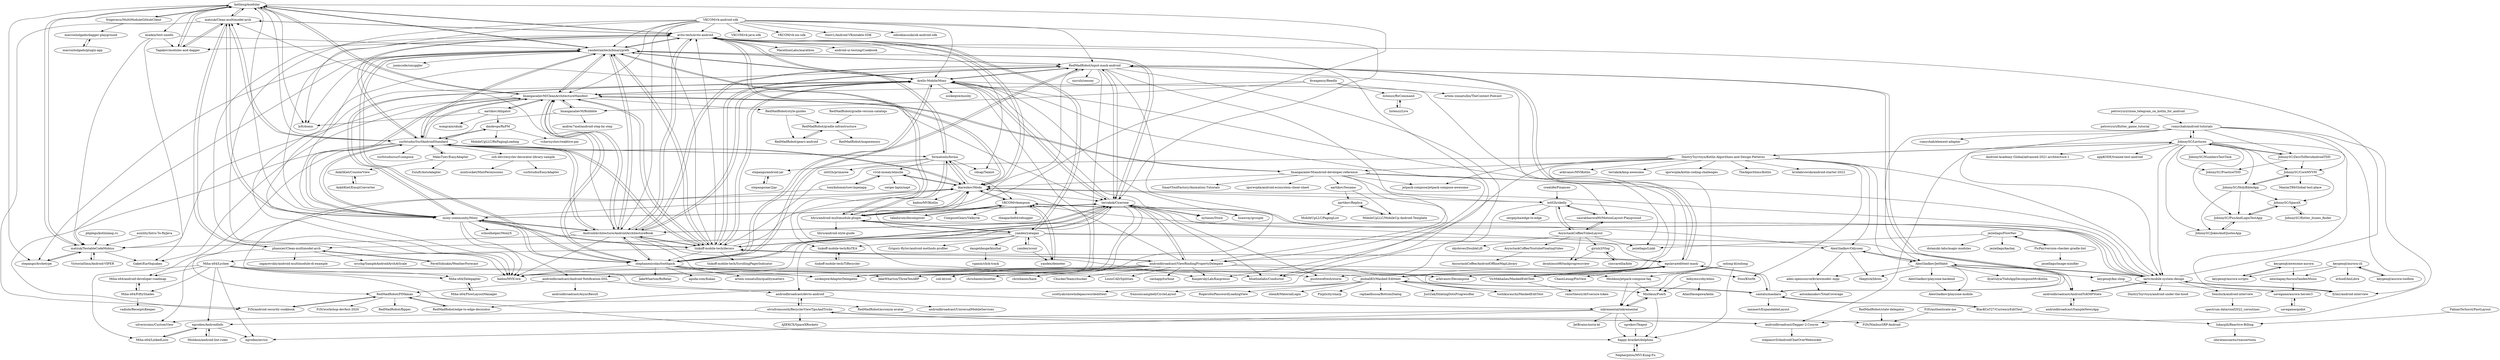 digraph G {
"kotlinsg/modular" -> "matzuk/Clean-multimodel-arch"
"kotlinsg/modular" -> "Tagakov/modules-and-dagger"
"kotlinsg/modular" -> "matzuk/TestableCodeMobius"
"kotlinsg/modular" -> "yandextaxitech/binaryprefs"
"kotlinsg/modular" -> "frogermcs/MultiModuleGithubClient"
"kotlinsg/modular" -> "avito-tech/avito-android"
"kotlinsg/modular" -> "ImangazalievM/CleanArchitectureManifest"
"kotlinsg/modular" -> "stepango/Archetype"
"kotlinsg/modular" -> "surfstudio/SurfAndroidStandard"
"kotlinsg/modular" -> "lyft/domic" ["e"=1]
"kotlinsg/modular" -> "hhru/android-multimodule-plugin"
"kotlinsg/modular" -> "kzaikin/test-smells"
"bobymicroby/elmo" -> "AllanHasegawa/kelm"
"bobymicroby/elmo" -> "Mishkun/Puerh"
"moxy-community/Moxy" -> "Arello-Mobile/Moxy"
"moxy-community/Moxy" -> "tinkoff-mobile-tech/decoro"
"moxy-community/Moxy" -> "terrakok/Cicerone"
"moxy-community/Moxy" -> "schoolhelper/MoxyX"
"moxy-community/Moxy" -> "ImangazalievM/CleanArchitectureManifest"
"moxy-community/Moxy" -> "surfstudio/SurfAndroidStandard"
"moxy-community/Moxy" -> "stephanenicolas/toothpick"
"moxy-community/Moxy" -> "ikarenkov/Modo"
"moxy-community/Moxy" -> "AndroidArchitecture/AndroidArchitectureBook"
"moxy-community/Moxy" -> "matzuk/Clean-multimodel-arch"
"moxy-community/Moxy" -> "avito-tech/avito-android"
"moxy-community/Moxy" -> "yandextaxitech/binaryprefs"
"moxy-community/Moxy" -> "badoo/MVICore" ["e"=1]
"moxy-community/Moxy" -> "kotlinsg/modular"
"moxy-community/Moxy" -> "androidbroadcast/Android-Notification-DSL"
"surfstudio/SurfAndroidStandard" -> "ImangazalievM/CleanArchitectureManifest"
"surfstudio/SurfAndroidStandard" -> "avito-tech/avito-android"
"surfstudio/SurfAndroidStandard" -> "ikarenkov/Modo"
"surfstudio/SurfAndroidStandard" -> "tinkoff-mobile-tech/decoro"
"surfstudio/SurfAndroidStandard" -> "surfstudio/surf-compose"
"surfstudio/SurfAndroidStandard" -> "Miha-x64/android-developer-roadmap"
"surfstudio/SurfAndroidStandard" -> "Fi5t/android-security-cookbook"
"surfstudio/SurfAndroidStandard" -> "formatools/forma"
"surfstudio/SurfAndroidStandard" -> "moxy-community/Moxy"
"surfstudio/SurfAndroidStandard" -> "yandextaxitech/binaryprefs"
"surfstudio/SurfAndroidStandard" -> "MaksTuev/EasyAdapter"
"surfstudio/SurfAndroidStandard" -> "matzuk/Clean-multimodel-arch"
"surfstudio/SurfAndroidStandard" -> "dmdevgo/RxPM"
"surfstudio/SurfAndroidStandard" -> "AndroidArchitecture/AndroidArchitectureBook"
"surfstudio/SurfAndroidStandard" -> "ozh-dev/recycler-decorator-library-sample"
"oolong-kt/oolong" -> "Mishkun/Puerh"
"oolong-kt/oolong" -> "inkremental/inkremental"
"oolong-kt/oolong" -> "Mishkun/jetpack-compose-faq"
"oolong-kt/oolong" -> "happy-bracket/dolphins"
"AndroidArchitecture/AndroidArchitectureBook" -> "ImangazalievM/CleanArchitectureManifest"
"AndroidArchitecture/AndroidArchitectureBook" -> "terrakok/Cicerone"
"AndroidArchitecture/AndroidArchitectureBook" -> "Arello-Mobile/Moxy"
"AndroidArchitecture/AndroidArchitectureBook" -> "stephanenicolas/toothpick"
"AndroidArchitecture/AndroidArchitectureBook" -> "yandextaxitech/binaryprefs"
"AndroidArchitecture/AndroidArchitectureBook" -> "RedMadRobot/input-mask-android"
"AndroidArchitecture/AndroidArchitectureBook" -> "surfstudio/SurfAndroidStandard"
"AndroidArchitecture/AndroidArchitectureBook" -> "moxy-community/Moxy"
"AndroidArchitecture/AndroidArchitectureBook" -> "avito-tech/avito-android"
"AndroidArchitecture/AndroidArchitectureBook" -> "badoo/MVICore" ["e"=1]
"AndroidArchitecture/AndroidArchitectureBook" -> "KasperskyLab/Kaspresso" ["e"=1]
"AndroidArchitecture/AndroidArchitectureBook" -> "tinkoff-mobile-tech/decoro"
"AndroidArchitecture/AndroidArchitectureBook" -> "sockeqwe/AdapterDelegates" ["e"=1]
"AndroidArchitecture/AndroidArchitectureBook" -> "matzuk/Clean-multimodel-arch"
"AndroidArchitecture/AndroidArchitectureBook" -> "matzuk/TestableCodeMobius"
"RedMadRobot/style-guides" -> "RedMadRobot/gradle-infrastructure"
"RedMadRobot/style-guides" -> "RedMadRobot/gears-android"
"MaksTuev/EasyAdapter" -> "Zuluft/AutoAdapter"
"MaksTuev/EasyAdapter" -> "AnkitKiet/CounterView"
"MaksTuev/EasyAdapter" -> "surfstudio/SurfAndroidStandard"
"ImangazalievM/Bubbble" -> "ImangazalievM/CleanArchitectureManifest"
"ImangazalievM/Bubbble" -> "andrey7mel/android-step-by-step" ["e"=1]
"ImangazalievM/Bubbble" -> "surfstudio/SurfAndroidStandard"
"VKCOM/vk-android-sdk" -> "VKCOM/vk-java-sdk" ["e"=1]
"VKCOM/vk-android-sdk" -> "Arello-Mobile/Moxy"
"VKCOM/vk-android-sdk" -> "VKCOM/vk-ios-sdk" ["e"=1]
"VKCOM/vk-android-sdk" -> "thest1/Android-VKontakte-SDK"
"VKCOM/vk-android-sdk" -> "ImangazalievM/CleanArchitectureManifest"
"VKCOM/vk-android-sdk" -> "tinkoff-mobile-tech/decoro"
"VKCOM/vk-android-sdk" -> "RedMadRobot/input-mask-android"
"VKCOM/vk-android-sdk" -> "terrakok/Cicerone"
"VKCOM/vk-android-sdk" -> "badoo/MVICore" ["e"=1]
"VKCOM/vk-android-sdk" -> "avito-tech/avito-android"
"VKCOM/vk-android-sdk" -> "lyft/domic" ["e"=1]
"VKCOM/vk-android-sdk" -> "yandextaxitech/binaryprefs"
"VKCOM/vk-android-sdk" -> "AndroidArchitecture/AndroidArchitectureBook"
"VKCOM/vk-android-sdk" -> "odnoklassniki/ok-android-sdk"
"marcosholgado/dagger-playground" -> "marcosholgado/plugin-app"
"frogermcs/MultiModuleGithubClient" -> "kotlinsg/modular"
"frogermcs/MultiModuleGithubClient" -> "marcosholgado/dagger-playground"
"AsynctaskCoffee/YoutubeFloatingVideo" -> "AsynctaskCoffee/AndroidOfflineMapLibrary"
"matzuk/Clean-multimodel-arch" -> "Tagakov/modules-and-dagger"
"matzuk/Clean-multimodel-arch" -> "kotlinsg/modular"
"matzuk/Clean-multimodel-arch" -> "phansier/Clean-multimodel-arch"
"matzuk/Clean-multimodel-arch" -> "avito-tech/avito-android"
"matzuk/Clean-multimodel-arch" -> "surfstudio/SurfAndroidStandard"
"matzuk/Clean-multimodel-arch" -> "Fi5t/android-security-cookbook"
"matzuk/Clean-multimodel-arch" -> "moxy-community/Moxy"
"saurabharora90/MotionLayout-Playground" -> "int02h/skelly"
"saurabharora90/MotionLayout-Playground" -> "AsynctaskCoffee/VideoLayout"
"fylmr/android-interview" -> "iartr/mobile-system-design"
"Fi5t/android-security-cookbook" -> "RedMadRobot/PINkman"
"RedMadRobot/state-delegator" -> "Fi5t/NimbusSRP-Android"
"marcosholgado/plugin-app" -> "marcosholgado/dagger-playground"
"hhru/android-multimodule-plugin" -> "hhru/android-style-guide"
"hhru/android-multimodule-plugin" -> "VKCOM/vkompose"
"hhru/android-multimodule-plugin" -> "ikarenkov/Modo"
"hhru/android-multimodule-plugin" -> "formatools/forma"
"hhru/android-multimodule-plugin" -> "avito-tech/avito-android"
"hhru/android-multimodule-plugin" -> "yandex/yatagan"
"hhru/android-multimodule-plugin" -> "iartr/mobile-system-design"
"Tagakov/modules-and-dagger" -> "matzuk/Clean-multimodel-arch"
"Tagakov/modules-and-dagger" -> "kotlinsg/modular"
"ozh-dev/recycler-decorator-library-sample" -> "surfstudio/EasyAdapter"
"ozh-dev/recycler-decorator-library-sample" -> "mintrocket/MintPermissions"
"Miha-x64/Lychee" -> "egroden/AndroidInfo"
"Miha-x64/Lychee" -> "egroden/mvico"
"Miha-x64/Lychee" -> "Miha-x64/FiftyShades"
"Miha-x64/Lychee" -> "Miha-x64/android-developer-roadmap"
"Miha-x64/Lychee" -> "Miha-x64/LinkedLists"
"Miha-x64/Lychee" -> "Mishkun/Puerh"
"Miha-x64/Lychee" -> "Miha-x64/Delegapter"
"Miha-x64/Lychee" -> "inkremental/inkremental"
"Miha-x64/Lychee" -> "happy-bracket/dolphins"
"Miha-x64/Lychee" -> "Mishkun/jetpack-compose-faq"
"savegame/godot" -> "savegame/aurora-heroes3"
"kzaikin/test-smells" -> "matzuk/TestableCodeMobius"
"kzaikin/test-smells" -> "Gaket/Earthquakes"
"kzaikin/test-smells" -> "Tagakov/modules-and-dagger"
"kzaikin/test-smells" -> "yandextaxitech/binaryprefs"
"stepango/aar2jar" -> "stepango/android-jar"
"stepango/android-jar" -> "stepango/aar2jar"
"Miha-x64/android-developer-roadmap" -> "Miha-x64/FiftyShades"
"sgrekov/Teapot" -> "happy-bracket/dolphins"
"RedMadRobot/acronym-avatar" -> "Fi5t/NimbusSRP-Android"
"AnkitKiet/EmojiConverter" -> "AnkitKiet/CounterView"
"Miha-x64/LinkedLists" -> "egroden/AndroidInfo"
"AnkitKiet/CounterView" -> "AnkitKiet/EmojiConverter"
"JohnnySC/flutter_itunes_finder" -> "JohnnySC/SpaceX"
"JohnnySC/SpaceX" -> "JohnnySC/flutter_itunes_finder"
"JohnnySC/SpaceX" -> "JohnnySC/PicsAndLoginTestApp"
"Nepherpitou/MVI-Kung-Fu" -> "happy-bracket/dolphins"
"formatools/forma" -> "avito-tech/avito-android"
"formatools/forma" -> "int02h/primaree"
"formatools/forma" -> "stepango/android-jar"
"formatools/forma" -> "hhru/android-multimodule-plugin"
"formatools/forma" -> "ikarenkov/Modo"
"formatools/forma" -> "vivid-money/elmslie"
"formatools/forma" -> "surfstudio/SurfAndroidStandard"
"formatools/forma" -> "cdsap/Talaiot" ["e"=1]
"formatools/forma" -> "VKCOM/vkompose"
"petrovyuri/clone_telegram_on_kotlin_for_android" -> "petrovyuri/flutter_game_tutorial"
"petrovyuri/clone_telegram_on_kotlin_for_android" -> "romychab/android-tutorials"
"avito-tech/avito-android" -> "ikarenkov/Modo"
"avito-tech/avito-android" -> "yandextaxitech/binaryprefs"
"avito-tech/avito-android" -> "MarathonLabs/marathon" ["e"=1]
"avito-tech/avito-android" -> "formatools/forma"
"avito-tech/avito-android" -> "surfstudio/SurfAndroidStandard"
"avito-tech/avito-android" -> "KasperskyLab/Kaspresso" ["e"=1]
"avito-tech/avito-android" -> "android-ui-testing/Cookbook" ["e"=1]
"avito-tech/avito-android" -> "cdsap/Talaiot" ["e"=1]
"avito-tech/avito-android" -> "hhru/android-multimodule-plugin"
"avito-tech/avito-android" -> "Tagakov/modules-and-dagger"
"avito-tech/avito-android" -> "badoo/MVICore" ["e"=1]
"avito-tech/avito-android" -> "matzuk/Clean-multimodel-arch"
"avito-tech/avito-android" -> "kotlinsg/modular"
"avito-tech/avito-android" -> "AndroidArchitecture/AndroidArchitectureBook"
"avito-tech/avito-android" -> "yandex/yatagan"
"androidbroadcast/ViewBindingPropertyDelegate" -> "terrakok/Cicerone"
"androidbroadcast/ViewBindingPropertyDelegate" -> "arkivanov/Decompose" ["e"=1]
"androidbroadcast/ViewBindingPropertyDelegate" -> "chrisbanes/haze" ["e"=1]
"androidbroadcast/ViewBindingPropertyDelegate" -> "ChuckerTeam/chucker" ["e"=1]
"androidbroadcast/ViewBindingPropertyDelegate" -> "sockeqwe/AdapterDelegates" ["e"=1]
"androidbroadcast/ViewBindingPropertyDelegate" -> "androidbroadcast/Android-Notification-DSL"
"androidbroadcast/ViewBindingPropertyDelegate" -> "ikarenkov/Modo"
"androidbroadcast/ViewBindingPropertyDelegate" -> "LouisCAD/Splitties" ["e"=1]
"androidbroadcast/ViewBindingPropertyDelegate" -> "badoo/MVICore" ["e"=1]
"androidbroadcast/ViewBindingPropertyDelegate" -> "cashapp/turbine" ["e"=1]
"androidbroadcast/ViewBindingPropertyDelegate" -> "Foso/Ktorfit" ["e"=1]
"androidbroadcast/ViewBindingPropertyDelegate" -> "KasperskyLab/Kaspresso" ["e"=1]
"androidbroadcast/ViewBindingPropertyDelegate" -> "coil-kt/coil" ["e"=1]
"androidbroadcast/ViewBindingPropertyDelegate" -> "tinkoff-mobile-tech/decoro"
"androidbroadcast/ViewBindingPropertyDelegate" -> "chrisbanes/insetter" ["e"=1]
"creati8e/Finances" -> "int02h/skelly"
"AsynctaskCoffee/VideoLayout" -> "int02h/skelly"
"AsynctaskCoffee/VideoLayout" -> "saurabharora90/MotionLayout-Playground"
"AsynctaskCoffee/VideoLayout" -> "skydoves/DoubleLift" ["e"=1]
"AsynctaskCoffee/VideoLayout" -> "girish3/Vlog"
"AsynctaskCoffee/VideoLayout" -> "AsynctaskCoffee/YoutubeFloatingVideo"
"AsynctaskCoffee/VideoLayout" -> "ibrahimsn98/taskprogressview" ["e"=1]
"AsynctaskCoffee/VideoLayout" -> "jeziellago/Linkt"
"BlacKCaT27/CurrencyEditText" -> "santalu/maskara"
"BlacKCaT27/CurrencyEditText" -> "lukaspili/Reactive-Billing"
"PicPay/version-checker-gradle-lint" -> "jeziellago/FlowNav"
"PicPay/version-checker-gradle-lint" -> "jeziellago/image-minifier"
"Mishkun/android-lint-rules" -> "egroden/AndroidInfo"
"egroden/AndroidInfo" -> "Miha-x64/LinkedLists"
"egroden/AndroidInfo" -> "Mishkun/android-lint-rules"
"egroden/AndroidInfo" -> "egroden/mvico"
"androidbroadcast/Android-Notification-DSL" -> "androidbroadcast/AsyncResult"
"androidbroadcast/Android-Notification-DSL" -> "androidbroadcast/devto-android"
"androidbroadcast/Android-Notification-DSL" -> "RedMadRobot/PINkman"
"RedMadRobot/PINkman" -> "Fi5t/workshop-devfest-2020"
"RedMadRobot/PINkman" -> "Fi5t/android-security-cookbook"
"RedMadRobot/PINkman" -> "RedMadRobot/edge-to-edge-decorator"
"RedMadRobot/PINkman" -> "RedMadRobot/acronym-avatar"
"RedMadRobot/PINkman" -> "RedMadRobot/flipper"
"Mishkun/jetpack-compose-faq" -> "Mishkun/Puerh"
"Mishkun/jetpack-compose-faq" -> "inkremental/inkremental"
"aartikov/Sesame" -> "aartikov/Replica"
"aartikov/Sesame" -> "MobileUpLLC/MobileUp-Android-Template"
"inkremental/inkremental" -> "egroden/AndroidInfo"
"inkremental/inkremental" -> "happy-bracket/dolphins"
"inkremental/inkremental" -> "JetBrains/noria-kt"
"inkremental/inkremental" -> "Mishkun/Puerh"
"inkremental/inkremental" -> "egroden/mvico"
"inkremental/inkremental" -> "sgrekov/Teapot"
"egslava/edittext-mask" -> "pinball83/Masked-Edittext"
"egslava/edittext-mask" -> "santalu/maskara"
"egslava/edittext-mask" -> "RedMadRobot/input-mask-android"
"egslava/edittext-mask" -> "VicMikhailau/MaskedEditText"
"egslava/edittext-mask" -> "tinkoff-mobile-tech/decoro"
"egslava/edittext-mask" -> "toshikurauchi/MaskedEditText"
"egslava/edittext-mask" -> "terrakok/Cicerone"
"egslava/edittext-mask" -> "ChaosLeung/PinView" ["e"=1]
"egslava/edittext-mask" -> "Arello-Mobile/Moxy"
"girish3/Vlog" -> "cioccarellia/kite"
"girish3/Vlog" -> "ibrahimsn98/taskprogressview" ["e"=1]
"jeziellago/FlowNav" -> "PicPay/version-checker-gradle-lint"
"jeziellago/FlowNav" -> "jeziellago/Linkt"
"jeziellago/FlowNav" -> "dotanuki-labs/magic-modules"
"jeziellago/FlowNav" -> "jeziellago/kachej"
"Mishkun/Puerh" -> "inkremental/inkremental"
"Mishkun/Puerh" -> "happy-bracket/dolphins"
"phansier/Clean-multimodel-arch" -> "PavelSidyakin/WeatherForecast"
"phansier/Clean-multimodel-arch" -> "matzuk/Clean-multimodel-arch"
"phansier/Clean-multimodel-arch" -> "zagayevskiy/android-multimodule-di-example"
"phansier/Clean-multimodel-arch" -> "orcchg/SampleAndroidArchAtScale"
"phansier/Clean-multimodel-arch" -> "silverxcoins/CustomView"
"tonykolomeytsev/mpeiapp" -> "Miha-x64/Delegapter"
"tonykolomeytsev/mpeiapp" -> "vivid-money/elmslie"
"PavelSidyakin/WeatherForecast" -> "phansier/Clean-multimodel-arch"
"Fi5t/authenticate-me" -> "Fi5t/NimbusSRP-Android"
"RedMadRobot/edge-to-edge-decorator" -> "RedMadRobot/PINkman"
"happy-bracket/dolphins" -> "Nepherpitou/MVI-Kung-Fu"
"ImangazalievM/android-developer-reference" -> "SmartToolFactory/Animation-Tutorials" ["e"=1]
"ImangazalievM/android-developer-reference" -> "ImangazalievM/CleanArchitectureManifest"
"ImangazalievM/android-developer-reference" -> "saurabharora90/MotionLayout-Playground"
"ImangazalievM/android-developer-reference" -> "igorwojda/android-ecosystem-cheat-sheet" ["e"=1]
"ImangazalievM/android-developer-reference" -> "iartr/mobile-system-design"
"ImangazalievM/android-developer-reference" -> "aartikov/Sesame"
"ImangazalievM/android-developer-reference" -> "ikarenkov/Modo"
"ImangazalievM/android-developer-reference" -> "androidbroadcast/ViewBindingPropertyDelegate"
"ImangazalievM/android-developer-reference" -> "jetpack-compose/jetpack-compose-awesome" ["e"=1]
"ImangazalievM/android-developer-reference" -> "int02h/skelly"
"androidbroadcast/devto-android" -> "androidbroadcast/UniversalMobileServices"
"androidbroadcast/devto-android" -> "elvisfromsouth/RecyclerViewTipsAndTricks"
"JohnnySC/HolyBibleApp" -> "JohnnySC/CoreMVVM"
"JohnnySC/HolyBibleApp" -> "JohnnySC/JokesAndQuotesApp"
"JohnnySC/HolyBibleApp" -> "JohnnySC/PicsAndLoginTestApp"
"JohnnySC/HolyBibleApp" -> "JohnnySC/SpaceX"
"romychab/android-tutorials" -> "JohnnySC/Lectures"
"romychab/android-tutorials" -> "romychab/element-adapter"
"romychab/android-tutorials" -> "androidbroadcast/Dagger-2-Course"
"romychab/android-tutorials" -> "JohnnySC/CoreMVVM"
"romychab/android-tutorials" -> "fylmr/android-interview"
"romychab/android-tutorials" -> "AlexGladkov/JetHabit"
"romychab/android-tutorials" -> "iartr/mobile-system-design"
"romychab/android-tutorials" -> "JohnnySC/ZeroToHeroAndroidTDD"
"ikarenkov/Modo" -> "avito-tech/avito-android"
"ikarenkov/Modo" -> "VKCOM/vkompose"
"ikarenkov/Modo" -> "hhru/android-multimodule-plugin"
"ikarenkov/Modo" -> "surfstudio/SurfAndroidStandard"
"ikarenkov/Modo" -> "vivid-money/elmslie"
"ikarenkov/Modo" -> "formatools/forma"
"ikarenkov/Modo" -> "yandextaxitech/binaryprefs"
"ikarenkov/Modo" -> "terrakok/Cicerone"
"ikarenkov/Modo" -> "badoo/MVIKotlin" ["e"=1]
"ikarenkov/Modo" -> "int02h/skelly"
"ikarenkov/Modo" -> "RedMadRobot/PINkman"
"JohnnySC/Lectures" -> "JohnnySC/ZeroToHeroAndroidTDD"
"JohnnySC/Lectures" -> "JohnnySC/HolyBibleApp"
"JohnnySC/Lectures" -> "JohnnySC/CoreMVVM"
"JohnnySC/Lectures" -> "romychab/android-tutorials"
"JohnnySC/Lectures" -> "JohnnySC/NumbersTestTask"
"JohnnySC/Lectures" -> "androidbroadcast/Dagger-2-Course"
"JohnnySC/Lectures" -> "fylmr/android-interview"
"JohnnySC/Lectures" -> "JohnnySC/JokesAndQuotesApp"
"JohnnySC/Lectures" -> "DmitryTsyvtsyn/Kotlin-Algorithms-and-Design-Patterns"
"JohnnySC/Lectures" -> "Android-Academy-Global/advanced-2021-architecture-1"
"JohnnySC/Lectures" -> "appKODE/trainee-test-android"
"JohnnySC/Lectures" -> "JohnnySC/PracticeTDD"
"JohnnySC/Lectures" -> "iartr/mobile-system-design"
"JohnnySC/Lectures" -> "JohnnySC/PicsAndLoginTestApp"
"AlexGladkov/JetHabit" -> "AlexGladkov/Odyssey"
"AlexGladkov/JetHabit" -> "iartr/mobile-system-design"
"AlexGladkov/JetHabit" -> "adeo-opensource/kviewmodel--mpp"
"AlexGladkov/JetHabit" -> "Skeptick/libres" ["e"=1]
"AlexGladkov/JetHabit" -> "AlexGladkov/playzone-mobile"
"AlexGladkov/JetHabit" -> "AlexGladkov/playzone-backend"
"AlexGladkov/JetHabit" -> "IlyaGulya/TodoAppDecomposeMviKotlin" ["e"=1]
"AlexGladkov/JetHabit" -> "keygenqt/km-shop"
"AlexGladkov/JetHabit" -> "androidbroadcast/AndroidToKMPState"
"elvisfromsouth/RecyclerViewTipsAndTricks" -> "androidbroadcast/devto-android"
"elvisfromsouth/RecyclerViewTipsAndTricks" -> "androidbroadcast/Dagger-2-Course"
"elvisfromsouth/RecyclerViewTipsAndTricks" -> "silverxcoins/CustomView"
"elvisfromsouth/RecyclerViewTipsAndTricks" -> "AJIEKCX/SpaceXRockets"
"androidbroadcast/Dagger-2-Course" -> "stepanovD/AndroidChatOverWebsocket"
"androidbroadcast/Dagger-2-Course" -> "elvisfromsouth/RecyclerViewTipsAndTricks"
"RedMadRobot/gears-android" -> "RedMadRobot/gradle-infrastructure"
"vivid-money/elmslie" -> "tonykolomeytsev/mpeiapp"
"vivid-money/elmslie" -> "tinkoff-mobile-tech/KoTEA"
"vivid-money/elmslie" -> "sergei-lapin/napt" ["e"=1]
"vivid-money/elmslie" -> "ikarenkov/Modo"
"Miha-x64/FiftyShades" -> "Miha-x64/android-developer-roadmap"
"Miha-x64/FiftyShades" -> "vadiole/ReceiptsKeeper"
"int02h/skelly" -> "saurabharora90/MotionLayout-Playground"
"int02h/skelly" -> "jeziellago/Linkt"
"int02h/skelly" -> "sergejsha/edge-to-edge"
"int02h/skelly" -> "AsynctaskCoffee/VideoLayout"
"int02h/skelly" -> "RedMadRobot/edge-to-edge-decorator"
"cioccarellia/kite" -> "girish3/Vlog"
"JohnnySC/PicsAndLoginTestApp" -> "JohnnySC/JokesAndQuotesApp"
"JohnnySC/PicsAndLoginTestApp" -> "JohnnySC/SpaceX"
"JohnnySC/JokesAndQuotesApp" -> "JohnnySC/PicsAndLoginTestApp"
"RedMadRobot/gradle-infrastructure" -> "RedMadRobot/gears-android"
"RedMadRobot/gradle-infrastructure" -> "RedMadRobot/mapmemory"
"daugeldauge/kinzhal" -> "vganin/click-track"
"DmitryTsyvtsyn/Kotlin-Algorithms-and-Design-Patterns" -> "arkivanov/MVIKotlin" ["e"=1]
"DmitryTsyvtsyn/Kotlin-Algorithms-and-Design-Patterns" -> "iartr/mobile-system-design"
"DmitryTsyvtsyn/Kotlin-Algorithms-and-Design-Patterns" -> "androidbroadcast/ViewBindingPropertyDelegate"
"DmitryTsyvtsyn/Kotlin-Algorithms-and-Design-Patterns" -> "JohnnySC/Lectures"
"DmitryTsyvtsyn/Kotlin-Algorithms-and-Design-Patterns" -> "AlexGladkov/JetHabit"
"DmitryTsyvtsyn/Kotlin-Algorithms-and-Design-Patterns" -> "terrakok/kmp-awesome" ["e"=1]
"DmitryTsyvtsyn/Kotlin-Algorithms-and-Design-Patterns" -> "ImangazalievM/android-developer-reference"
"DmitryTsyvtsyn/Kotlin-Algorithms-and-Design-Patterns" -> "igorwojda/kotlin-coding-challenges" ["e"=1]
"DmitryTsyvtsyn/Kotlin-Algorithms-and-Design-Patterns" -> "jetpack-compose/jetpack-compose-awesome" ["e"=1]
"DmitryTsyvtsyn/Kotlin-Algorithms-and-Design-Patterns" -> "arkivanov/Decompose" ["e"=1]
"DmitryTsyvtsyn/Kotlin-Algorithms-and-Design-Patterns" -> "TheAlgorithms/Kotlin" ["e"=1]
"DmitryTsyvtsyn/Kotlin-Algorithms-and-Design-Patterns" -> "krzdabrowski/android-starter-2022" ["e"=1]
"DmitryTsyvtsyn/Kotlin-Algorithms-and-Design-Patterns" -> "Foso/Ktorfit" ["e"=1]
"DmitryTsyvtsyn/Kotlin-Algorithms-and-Design-Patterns" -> "AlexGladkov/Odyssey"
"DmitryTsyvtsyn/Kotlin-Algorithms-and-Design-Patterns" -> "tinkoff-mobile-tech/decoro"
"AlexGladkov/Odyssey" -> "AlexGladkov/JetHabit"
"AlexGladkov/Odyssey" -> "adeo-opensource/kviewmodel--mpp"
"AlexGladkov/Odyssey" -> "Skeptick/libres" ["e"=1]
"AlexGladkov/Odyssey" -> "VKCOM/vkompose"
"pinball83/Masked-Edittext" -> "egslava/edittext-mask"
"pinball83/Masked-Edittext" -> "francoiscampbell/CircleLayout" ["e"=1]
"pinball83/Masked-Edittext" -> "Rogero0o/PasswordLoadingView" ["e"=1]
"pinball83/Masked-Edittext" -> "santalu/maskara"
"pinball83/Masked-Edittext" -> "shem8/MaterialLogin" ["e"=1]
"pinball83/Masked-Edittext" -> "Pixplicity/sharp" ["e"=1]
"pinball83/Masked-Edittext" -> "raphaelbussa/BottomDialog" ["e"=1]
"pinball83/Masked-Edittext" -> "JustZak/DilatingDotsProgressBar" ["e"=1]
"pinball83/Masked-Edittext" -> "RedMadRobot/input-mask-android"
"pinball83/Masked-Edittext" -> "scottyab/showhidepasswordedittext" ["e"=1]
"pinball83/Masked-Edittext" -> "toshikurauchi/MaskedEditText"
"adeo-opensource/kviewmodel--mpp" -> "antonkazakov/TotalCoverage"
"phplego/kotlinlang.ru" -> "matzuk/TestableCodeMobius"
"RedMadRobot/gradle-version-catalogs" -> "RedMadRobot/gradle-infrastructure"
"takahirom/decomposer" -> "VKCOM/vkompose"
"tinkoff-mobile-tech/TiRecycler" -> "tinkoff-mobile-tech/KoTEA"
"auxility/Intro-To-RxJava" -> "matzuk/TestableCodeMobius"
"neochapay/AuroraYandexMusic" -> "savegame/aurora-heroes3"
"aartikov/Replica" -> "MobileUpLLC/MobileUp-Android-Template"
"aartikov/Replica" -> "MobileUpLLC/PagingList"
"JohnnySC/CoreMVVM" -> "JohnnySC/HolyBibleApp"
"JohnnySC/CoreMVVM" -> "MaximT89/Global-test-place"
"JohnnySC/CoreMVVM" -> "JohnnySC/SpaceX"
"MobileUpLLC/MobileUp-Android-Template" -> "aartikov/Replica"
"AlexGladkov/playzone-backend" -> "AlexGladkov/playzone-mobile"
"Miha-x64/FlowLayoutManager" -> "Miha-x64/Delegapter"
"Miha-x64/Delegapter" -> "Miha-x64/FlowLayoutManager"
"keygenqt/km-shop" -> "savegame/aurora-heroes3"
"yandex/yatagan" -> "yandex/scout"
"yandex/yatagan" -> "yandex/demeter"
"yandex/yatagan" -> "hhru/android-multimodule-plugin"
"yandex/yatagan" -> "ikarenkov/Modo"
"yandex/yatagan" -> "avito-tech/avito-android"
"yandex/yatagan" -> "Grigory-Rylov/android-methods-profiler" ["e"=1]
"yandex/yatagan" -> "AlexGladkov/Odyssey"
"yandex/yatagan" -> "androidbroadcast/AndroidToKMPState"
"yandex/yatagan" -> "androidbroadcast/devto-android"
"yandex/yatagan" -> "daugeldauge/kinzhal"
"yandex/yatagan" -> "tinkoff-mobile-tech/KoTEA"
"yandex/yatagan" -> "phansier/Clean-multimodel-arch"
"stephanenicolas/toothpick" -> "terrakok/Cicerone"
"stephanenicolas/toothpick" -> "Arello-Mobile/Moxy"
"stephanenicolas/toothpick" -> "bluelinelabs/Conductor" ["e"=1]
"stephanenicolas/toothpick" -> "badoo/MVICore" ["e"=1]
"stephanenicolas/toothpick" -> "AndroidArchitecture/AndroidArchitectureBook"
"stephanenicolas/toothpick" -> "moxy-community/Moxy"
"stephanenicolas/toothpick" -> "artem-zinnatullin/qualitymatters" ["e"=1]
"stephanenicolas/toothpick" -> "ImangazalievM/CleanArchitectureManifest"
"stephanenicolas/toothpick" -> "sockeqwe/AdapterDelegates" ["e"=1]
"stephanenicolas/toothpick" -> "RedMadRobot/input-mask-android"
"stephanenicolas/toothpick" -> "JakeWharton/RxRelay" ["e"=1]
"stephanenicolas/toothpick" -> "yandextaxitech/binaryprefs"
"stephanenicolas/toothpick" -> "JakeWharton/ThreeTenABP" ["e"=1]
"stephanenicolas/toothpick" -> "pushtorefresh/storio" ["e"=1]
"stephanenicolas/toothpick" -> "agoda-com/Kakao" ["e"=1]
"Arello-Mobile/Moxy" -> "terrakok/Cicerone"
"Arello-Mobile/Moxy" -> "moxy-community/Moxy"
"Arello-Mobile/Moxy" -> "stephanenicolas/toothpick"
"Arello-Mobile/Moxy" -> "AndroidArchitecture/AndroidArchitectureBook"
"Arello-Mobile/Moxy" -> "ImangazalievM/CleanArchitectureManifest"
"Arello-Mobile/Moxy" -> "RedMadRobot/input-mask-android"
"Arello-Mobile/Moxy" -> "bluelinelabs/Conductor" ["e"=1]
"Arello-Mobile/Moxy" -> "tinkoff-mobile-tech/decoro"
"Arello-Mobile/Moxy" -> "yandextaxitech/binaryprefs"
"Arello-Mobile/Moxy" -> "pushtorefresh/storio" ["e"=1]
"Arello-Mobile/Moxy" -> "sockeqwe/AdapterDelegates" ["e"=1]
"Arello-Mobile/Moxy" -> "badoo/MVICore" ["e"=1]
"Arello-Mobile/Moxy" -> "sockeqwe/mosby" ["e"=1]
"Arello-Mobile/Moxy" -> "nytimes/Store" ["e"=1]
"Arello-Mobile/Moxy" -> "lisawray/groupie" ["e"=1]
"FabianTerhorst/FastLayout" -> "lukaspili/Reactive-Billing"
"VicMikhailau/MaskedEditText" -> "egslava/edittext-mask"
"VicMikhailau/MaskedEditText" -> "razortheory/drf-secure-token"
"matzuk/TestableCodeMobius" -> "stepango/Archetype"
"matzuk/TestableCodeMobius" -> "kotlinsg/modular"
"matzuk/TestableCodeMobius" -> "VictoriaSlmn/Android-VIPER"
"matzuk/TestableCodeMobius" -> "Gaket/Earthquakes"
"lukaspili/Reactive-Billing" -> "ubiratansoares/rxassertions" ["e"=1]
"keygenqt/awesome-aurora" -> "keygenqt/aurora-scripts"
"keygenqt/awesome-aurora" -> "neochapay/AuroraYandexMusic"
"VictoriaSlmn/Android-VIPER" -> "matzuk/TestableCodeMobius"
"tinkoff-mobile-tech/KoTEA" -> "tinkoff-mobile-tech/TiRecycler"
"terrakok/Cicerone" -> "Arello-Mobile/Moxy"
"terrakok/Cicerone" -> "RedMadRobot/input-mask-android"
"terrakok/Cicerone" -> "sockeqwe/AdapterDelegates" ["e"=1]
"terrakok/Cicerone" -> "stephanenicolas/toothpick"
"terrakok/Cicerone" -> "bluelinelabs/Conductor" ["e"=1]
"terrakok/Cicerone" -> "AndroidArchitecture/AndroidArchitectureBook"
"terrakok/Cicerone" -> "moxy-community/Moxy"
"terrakok/Cicerone" -> "badoo/MVICore" ["e"=1]
"terrakok/Cicerone" -> "JakeWharton/ThreeTenABP" ["e"=1]
"terrakok/Cicerone" -> "tinkoff-mobile-tech/decoro"
"terrakok/Cicerone" -> "yandextaxitech/binaryprefs"
"terrakok/Cicerone" -> "pushtorefresh/storio" ["e"=1]
"terrakok/Cicerone" -> "androidbroadcast/ViewBindingPropertyDelegate"
"terrakok/Cicerone" -> "lisawray/groupie" ["e"=1]
"terrakok/Cicerone" -> "nytimes/Store" ["e"=1]
"yandex/scout" -> "yandex/yatagan"
"yandex/scout" -> "yandex/demeter"
"savegame/aurora-heroes3" -> "savegame/godot"
"VKCOM/vkompose" -> "yandex/demeter"
"VKCOM/vkompose" -> "hhru/android-multimodule-plugin"
"VKCOM/vkompose" -> "takahirom/decomposer"
"VKCOM/vkompose" -> "ikarenkov/Modo"
"VKCOM/vkompose" -> "ComposeGears/Valkyrie" ["e"=1]
"VKCOM/vkompose" -> "theapache64/rebugger" ["e"=1]
"VKCOM/vkompose" -> "iartr/mobile-system-design"
"yandextaxitech/binaryprefs" -> "tinkoff-mobile-tech/decoro"
"yandextaxitech/binaryprefs" -> "avito-tech/avito-android"
"yandextaxitech/binaryprefs" -> "Arello-Mobile/Moxy"
"yandextaxitech/binaryprefs" -> "kotlinsg/modular"
"yandextaxitech/binaryprefs" -> "ImangazalievM/CleanArchitectureManifest"
"yandextaxitech/binaryprefs" -> "RedMadRobot/input-mask-android"
"yandextaxitech/binaryprefs" -> "terrakok/Cicerone"
"yandextaxitech/binaryprefs" -> "ikarenkov/Modo"
"yandextaxitech/binaryprefs" -> "matzuk/TestableCodeMobius"
"yandextaxitech/binaryprefs" -> "AndroidArchitecture/AndroidArchitectureBook"
"yandextaxitech/binaryprefs" -> "lyft/domic" ["e"=1]
"yandextaxitech/binaryprefs" -> "surfstudio/SurfAndroidStandard"
"yandextaxitech/binaryprefs" -> "stepango/Archetype"
"yandextaxitech/binaryprefs" -> "stephanenicolas/toothpick"
"yandextaxitech/binaryprefs" -> "joomcode/smuggler" ["e"=1]
"RedMadRobot/input-mask-android" -> "tinkoff-mobile-tech/decoro"
"RedMadRobot/input-mask-android" -> "terrakok/Cicerone"
"RedMadRobot/input-mask-android" -> "Arello-Mobile/Moxy"
"RedMadRobot/input-mask-android" -> "yandextaxitech/binaryprefs"
"RedMadRobot/input-mask-android" -> "stephanenicolas/toothpick"
"RedMadRobot/input-mask-android" -> "egslava/edittext-mask"
"RedMadRobot/input-mask-android" -> "AndroidArchitecture/AndroidArchitectureBook"
"RedMadRobot/input-mask-android" -> "sockeqwe/AdapterDelegates" ["e"=1]
"RedMadRobot/input-mask-android" -> "badoo/MVICore" ["e"=1]
"RedMadRobot/input-mask-android" -> "nisrulz/sensey" ["e"=1]
"RedMadRobot/input-mask-android" -> "pushtorefresh/storio" ["e"=1]
"RedMadRobot/input-mask-android" -> "santalu/maskara"
"RedMadRobot/input-mask-android" -> "androidbroadcast/ViewBindingPropertyDelegate"
"RedMadRobot/input-mask-android" -> "bluelinelabs/Conductor" ["e"=1]
"RedMadRobot/input-mask-android" -> "JakeWharton/ThreeTenABP" ["e"=1]
"tinkoff-mobile-tech/decoro" -> "RedMadRobot/input-mask-android"
"tinkoff-mobile-tech/decoro" -> "yandextaxitech/binaryprefs"
"tinkoff-mobile-tech/decoro" -> "moxy-community/Moxy"
"tinkoff-mobile-tech/decoro" -> "Arello-Mobile/Moxy"
"tinkoff-mobile-tech/decoro" -> "terrakok/Cicerone"
"tinkoff-mobile-tech/decoro" -> "tinkoff-mobile-tech/ScrollingPagerIndicator" ["e"=1]
"tinkoff-mobile-tech/decoro" -> "surfstudio/SurfAndroidStandard"
"tinkoff-mobile-tech/decoro" -> "ImangazalievM/CleanArchitectureManifest"
"tinkoff-mobile-tech/decoro" -> "ikarenkov/Modo"
"tinkoff-mobile-tech/decoro" -> "AndroidArchitecture/AndroidArchitectureBook"
"tinkoff-mobile-tech/decoro" -> "avito-tech/avito-android"
"tinkoff-mobile-tech/decoro" -> "egslava/edittext-mask"
"tinkoff-mobile-tech/decoro" -> "androidbroadcast/ViewBindingPropertyDelegate"
"tinkoff-mobile-tech/decoro" -> "stephanenicolas/toothpick"
"tinkoff-mobile-tech/decoro" -> "Miha-x64/Lychee"
"iartr/mobile-system-design" -> "androidbroadcast/AndroidToKMPState"
"iartr/mobile-system-design" -> "AlexGladkov/JetHabit"
"iartr/mobile-system-design" -> "VKCOM/vkompose"
"iartr/mobile-system-design" -> "DmitryTsyvtsyn/android-under-the-hood"
"iartr/mobile-system-design" -> "Senchick/android-interview"
"iartr/mobile-system-design" -> "hhru/android-multimodule-plugin"
"iartr/mobile-system-design" -> "fylmr/android-interview"
"iartr/mobile-system-design" -> "ikarenkov/Modo"
"iartr/mobile-system-design" -> "avito-tech/avito-android"
"JohnnySC/ZeroToHeroAndroidTDD" -> "JohnnySC/Lectures"
"JohnnySC/ZeroToHeroAndroidTDD" -> "JohnnySC/PracticeTDD"
"JohnnySC/ZeroToHeroAndroidTDD" -> "JohnnySC/CoreMVVM"
"Senchick/android-interview" -> "spectrum-data/conf2022_coroutines"
"androidbroadcast/SampleNewsApp" -> "androidbroadcast/AndroidToKMPState"
"keygenqt/aurora-cli" -> "keygenqt/aurora-toolbox"
"keygenqt/aurora-cli" -> "neochapay/AuroraYandexMusic"
"keygenqt/aurora-cli" -> "keygenqt/aurora-scripts"
"keygenqt/aurora-cli" -> "erhoof/AniLibre"
"keygenqt/aurora-scripts" -> "keygenqt/awesome-aurora"
"stepango/Archetype" -> "matzuk/TestableCodeMobius"
"androidbroadcast/AndroidToKMPState" -> "androidbroadcast/SampleNewsApp"
"androidbroadcast/AndroidToKMPState" -> "iartr/mobile-system-design"
"keygenqt/aurora-toolbox" -> "keygenqt/aurora-cli"
"aartikov/Alligator" -> "ImangazalievM/CleanArchitectureManifest"
"aartikov/Alligator" -> "wongcain/okuki" ["e"=1]
"aartikov/Alligator" -> "dmdevgo/RxPM"
"aartikov/Alligator" -> "lyft/domic" ["e"=1]
"listenzz/RxCommand" -> "listenzz/Live"
"yandex/demeter" -> "VKCOM/vkompose"
"santalu/maskara" -> "egslava/edittext-mask"
"santalu/maskara" -> "BlacKCaT27/CurrencyEditText"
"santalu/maskara" -> "pinball83/Masked-Edittext"
"santalu/maskara" -> "RedMadRobot/input-mask-android"
"santalu/maskara" -> "iammert/ExpandableLayout" ["e"=1]
"fiveagency/Reedly" -> "ImangazalievM/Bubbble"
"fiveagency/Reedly" -> "ImangazalievM/CleanArchitectureManifest"
"fiveagency/Reedly" -> "listenzz/RxCommand"
"fiveagency/Reedly" -> "artem-zinnatullin/TheContext-Podcast" ["e"=1]
"ImangazalievM/CleanArchitectureManifest" -> "ImangazalievM/Bubbble"
"ImangazalievM/CleanArchitectureManifest" -> "AndroidArchitecture/AndroidArchitectureBook"
"ImangazalievM/CleanArchitectureManifest" -> "surfstudio/SurfAndroidStandard"
"ImangazalievM/CleanArchitectureManifest" -> "Arello-Mobile/Moxy"
"ImangazalievM/CleanArchitectureManifest" -> "yandextaxitech/binaryprefs"
"ImangazalievM/CleanArchitectureManifest" -> "terrakok/Cicerone"
"ImangazalievM/CleanArchitectureManifest" -> "moxy-community/Moxy"
"ImangazalievM/CleanArchitectureManifest" -> "stephanenicolas/toothpick"
"ImangazalievM/CleanArchitectureManifest" -> "tinkoff-mobile-tech/decoro"
"ImangazalievM/CleanArchitectureManifest" -> "aartikov/Alligator"
"ImangazalievM/CleanArchitectureManifest" -> "kotlinsg/modular"
"ImangazalievM/CleanArchitectureManifest" -> "Gaket/Earthquakes"
"ImangazalievM/CleanArchitectureManifest" -> "ImangazalievM/android-developer-reference"
"ImangazalievM/CleanArchitectureManifest" -> "RedMadRobot/style-guides"
"ImangazalievM/CleanArchitectureManifest" -> "matzuk/TestableCodeMobius"
"dmdevgo/RxPM" -> "MobileUpLLC/RxPagingLoading"
"dmdevgo/RxPM" -> "vchernyshov/reaktive-pm"
"dmdevgo/RxPM" -> "surfstudio/SurfAndroidStandard"
"listenzz/Live" -> "listenzz/RxCommand"
"kotlinsg/modular" ["l"="55.933,-15.062"]
"matzuk/Clean-multimodel-arch" ["l"="55.946,-15.041"]
"Tagakov/modules-and-dagger" ["l"="55.953,-15.064"]
"matzuk/TestableCodeMobius" ["l"="55.926,-15.101"]
"yandextaxitech/binaryprefs" ["l"="55.899,-15.033"]
"frogermcs/MultiModuleGithubClient" ["l"="55.976,-15.116"]
"avito-tech/avito-android" ["l"="55.936,-15.015"]
"ImangazalievM/CleanArchitectureManifest" ["l"="55.892,-15.066"]
"stepango/Archetype" ["l"="55.939,-15.088"]
"surfstudio/SurfAndroidStandard" ["l"="55.893,-15.051"]
"lyft/domic" ["l"="54.851,-14.277"]
"hhru/android-multimodule-plugin" ["l"="55.957,-14.971"]
"kzaikin/test-smells" ["l"="55.919,-15.085"]
"bobymicroby/elmo" ["l"="55.635,-15.107"]
"AllanHasegawa/kelm" ["l"="55.609,-15.112"]
"Mishkun/Puerh" ["l"="55.684,-15.099"]
"moxy-community/Moxy" ["l"="55.909,-15.019"]
"Arello-Mobile/Moxy" ["l"="55.852,-15.016"]
"tinkoff-mobile-tech/decoro" ["l"="55.881,-15.01"]
"terrakok/Cicerone" ["l"="55.881,-14.988"]
"schoolhelper/MoxyX" ["l"="55.971,-15.04"]
"stephanenicolas/toothpick" ["l"="55.858,-15.041"]
"ikarenkov/Modo" ["l"="55.95,-14.997"]
"AndroidArchitecture/AndroidArchitectureBook" ["l"="55.882,-15.03"]
"badoo/MVICore" ["l"="54.776,-14.225"]
"androidbroadcast/Android-Notification-DSL" ["l"="55.996,-14.999"]
"surfstudio/surf-compose" ["l"="55.864,-15.075"]
"Miha-x64/android-developer-roadmap" ["l"="55.794,-15.082"]
"Fi5t/android-security-cookbook" ["l"="55.98,-15.064"]
"formatools/forma" ["l"="55.927,-14.994"]
"MaksTuev/EasyAdapter" ["l"="55.831,-15.109"]
"dmdevgo/RxPM" ["l"="55.855,-15.099"]
"ozh-dev/recycler-decorator-library-sample" ["l"="55.8,-15.051"]
"oolong-kt/oolong" ["l"="55.67,-15.115"]
"inkremental/inkremental" ["l"="55.699,-15.092"]
"Mishkun/jetpack-compose-faq" ["l"="55.701,-15.111"]
"happy-bracket/dolphins" ["l"="55.689,-15.082"]
"RedMadRobot/input-mask-android" ["l"="55.845,-14.984"]
"KasperskyLab/Kaspresso" ["l"="54.811,-14.323"]
"sockeqwe/AdapterDelegates" ["l"="56.893,-14.164"]
"RedMadRobot/style-guides" ["l"="55.852,-15.172"]
"RedMadRobot/gradle-infrastructure" ["l"="55.833,-15.224"]
"RedMadRobot/gears-android" ["l"="55.84,-15.205"]
"Zuluft/AutoAdapter" ["l"="55.789,-15.14"]
"AnkitKiet/CounterView" ["l"="55.804,-15.16"]
"ImangazalievM/Bubbble" ["l"="55.891,-15.105"]
"andrey7mel/android-step-by-step" ["l"="57.518,-14.254"]
"VKCOM/vk-android-sdk" ["l"="55.918,-15.038"]
"VKCOM/vk-java-sdk" ["l"="-43.866,18.585"]
"VKCOM/vk-ios-sdk" ["l"="46.093,-26.223"]
"thest1/Android-VKontakte-SDK" ["l"="55.963,-15.085"]
"odnoklassniki/ok-android-sdk" ["l"="55.962,-15.053"]
"marcosholgado/dagger-playground" ["l"="56.007,-15.164"]
"marcosholgado/plugin-app" ["l"="56.018,-15.185"]
"AsynctaskCoffee/YoutubeFloatingVideo" ["l"="56.17,-15.022"]
"AsynctaskCoffee/AndroidOfflineMapLibrary" ["l"="56.195,-15.01"]
"phansier/Clean-multimodel-arch" ["l"="56.015,-15.023"]
"saurabharora90/MotionLayout-Playground" ["l"="56.086,-15.014"]
"int02h/skelly" ["l"="56.079,-15.033"]
"AsynctaskCoffee/VideoLayout" ["l"="56.13,-15.036"]
"fylmr/android-interview" ["l"="56.022,-14.878"]
"iartr/mobile-system-design" ["l"="55.988,-14.915"]
"RedMadRobot/PINkman" ["l"="56.017,-15.063"]
"RedMadRobot/state-delegator" ["l"="56.113,-15.182"]
"Fi5t/NimbusSRP-Android" ["l"="56.086,-15.155"]
"hhru/android-style-guide" ["l"="55.943,-14.941"]
"VKCOM/vkompose" ["l"="55.964,-14.944"]
"yandex/yatagan" ["l"="55.997,-14.967"]
"surfstudio/EasyAdapter" ["l"="55.772,-15.056"]
"mintrocket/MintPermissions" ["l"="55.756,-15.041"]
"Miha-x64/Lychee" ["l"="55.749,-15.082"]
"egroden/AndroidInfo" ["l"="55.722,-15.104"]
"egroden/mvico" ["l"="55.721,-15.086"]
"Miha-x64/FiftyShades" ["l"="55.767,-15.1"]
"Miha-x64/LinkedLists" ["l"="55.738,-15.103"]
"Miha-x64/Delegapter" ["l"="55.821,-15.081"]
"savegame/godot" ["l"="55.971,-14.697"]
"savegame/aurora-heroes3" ["l"="55.976,-14.714"]
"Gaket/Earthquakes" ["l"="55.91,-15.111"]
"stepango/aar2jar" ["l"="55.803,-15.004"]
"stepango/android-jar" ["l"="55.833,-15"]
"sgrekov/Teapot" ["l"="55.684,-15.066"]
"RedMadRobot/acronym-avatar" ["l"="56.055,-15.115"]
"AnkitKiet/EmojiConverter" ["l"="55.79,-15.181"]
"JohnnySC/flutter_itunes_finder" ["l"="56.133,-14.841"]
"JohnnySC/SpaceX" ["l"="56.113,-14.847"]
"JohnnySC/PicsAndLoginTestApp" ["l"="56.095,-14.86"]
"Nepherpitou/MVI-Kung-Fu" ["l"="55.67,-15.071"]
"int02h/primaree" ["l"="55.979,-15.014"]
"vivid-money/elmslie" ["l"="55.959,-15.025"]
"cdsap/Talaiot" ["l"="54.77,-14.394"]
"petrovyuri/clone_telegram_on_kotlin_for_android" ["l"="56.074,-14.76"]
"petrovyuri/flutter_game_tutorial" ["l"="56.095,-14.722"]
"romychab/android-tutorials" ["l"="56.037,-14.84"]
"MarathonLabs/marathon" ["l"="54.804,-14.425"]
"android-ui-testing/Cookbook" ["l"="54.828,-14.514"]
"androidbroadcast/ViewBindingPropertyDelegate" ["l"="55.915,-14.959"]
"arkivanov/Decompose" ["l"="54.593,-14.11"]
"chrisbanes/haze" ["l"="54.487,-14.141"]
"ChuckerTeam/chucker" ["l"="54.861,-14.212"]
"LouisCAD/Splitties" ["l"="54.818,-14.196"]
"cashapp/turbine" ["l"="54.718,-14.197"]
"Foso/Ktorfit" ["l"="54.584,-14.086"]
"coil-kt/coil" ["l"="54.949,-14.17"]
"chrisbanes/insetter" ["l"="54.725,-14.3"]
"creati8e/Finances" ["l"="56.134,-15.005"]
"skydoves/DoubleLift" ["l"="54.131,-12.58"]
"girish3/Vlog" ["l"="56.194,-15.044"]
"ibrahimsn98/taskprogressview" ["l"="52.861,-12.731"]
"jeziellago/Linkt" ["l"="56.153,-15.068"]
"BlacKCaT27/CurrencyEditText" ["l"="55.75,-14.881"]
"santalu/maskara" ["l"="55.796,-14.925"]
"lukaspili/Reactive-Billing" ["l"="55.698,-14.837"]
"PicPay/version-checker-gradle-lint" ["l"="56.237,-15.134"]
"jeziellago/FlowNav" ["l"="56.217,-15.108"]
"jeziellago/image-minifier" ["l"="56.262,-15.155"]
"Mishkun/android-lint-rules" ["l"="55.718,-15.126"]
"androidbroadcast/AsyncResult" ["l"="56.034,-14.988"]
"androidbroadcast/devto-android" ["l"="56.052,-14.949"]
"Fi5t/workshop-devfest-2020" ["l"="56.028,-15.092"]
"RedMadRobot/edge-to-edge-decorator" ["l"="56.051,-15.064"]
"RedMadRobot/flipper" ["l"="56.052,-15.093"]
"aartikov/Sesame" ["l"="55.916,-14.896"]
"aartikov/Replica" ["l"="55.892,-14.858"]
"MobileUpLLC/MobileUp-Android-Template" ["l"="55.899,-14.873"]
"JetBrains/noria-kt" ["l"="55.665,-15.086"]
"egslava/edittext-mask" ["l"="55.81,-14.968"]
"pinball83/Masked-Edittext" ["l"="55.781,-14.949"]
"VicMikhailau/MaskedEditText" ["l"="55.753,-14.975"]
"toshikurauchi/MaskedEditText" ["l"="55.755,-14.94"]
"ChaosLeung/PinView" ["l"="54.418,-12.656"]
"cioccarellia/kite" ["l"="56.224,-15.044"]
"dotanuki-labs/magic-modules" ["l"="56.245,-15.094"]
"jeziellago/kachej" ["l"="56.245,-15.114"]
"PavelSidyakin/WeatherForecast" ["l"="56.031,-15.041"]
"zagayevskiy/android-multimodule-di-example" ["l"="56.051,-15.044"]
"orcchg/SampleAndroidArchAtScale" ["l"="56.047,-15.025"]
"silverxcoins/CustomView" ["l"="56.066,-14.981"]
"tonykolomeytsev/mpeiapp" ["l"="55.913,-15.062"]
"Fi5t/authenticate-me" ["l"="56.088,-15.175"]
"ImangazalievM/android-developer-reference" ["l"="55.974,-14.982"]
"SmartToolFactory/Animation-Tutorials" ["l"="54.181,-12.701"]
"igorwojda/android-ecosystem-cheat-sheet" ["l"="52.506,-13.624"]
"jetpack-compose/jetpack-compose-awesome" ["l"="52.549,-13.514"]
"androidbroadcast/UniversalMobileServices" ["l"="56.092,-14.948"]
"elvisfromsouth/RecyclerViewTipsAndTricks" ["l"="56.083,-14.926"]
"JohnnySC/HolyBibleApp" ["l"="56.093,-14.848"]
"JohnnySC/CoreMVVM" ["l"="56.083,-14.834"]
"JohnnySC/JokesAndQuotesApp" ["l"="56.079,-14.86"]
"JohnnySC/Lectures" ["l"="56.051,-14.858"]
"romychab/element-adapter" ["l"="56.031,-14.797"]
"androidbroadcast/Dagger-2-Course" ["l"="56.076,-14.886"]
"AlexGladkov/JetHabit" ["l"="55.993,-14.858"]
"JohnnySC/ZeroToHeroAndroidTDD" ["l"="56.064,-14.831"]
"badoo/MVIKotlin" ["l"="54.667,-14.156"]
"JohnnySC/NumbersTestTask" ["l"="56.079,-14.818"]
"DmitryTsyvtsyn/Kotlin-Algorithms-and-Design-Patterns" ["l"="55.969,-14.907"]
"Android-Academy-Global/advanced-2021-architecture-1" ["l"="56.103,-14.827"]
"appKODE/trainee-test-android" ["l"="56.062,-14.811"]
"JohnnySC/PracticeTDD" ["l"="56.047,-14.818"]
"AlexGladkov/Odyssey" ["l"="55.988,-14.888"]
"adeo-opensource/kviewmodel--mpp" ["l"="55.973,-14.844"]
"Skeptick/libres" ["l"="54.478,-13.955"]
"AlexGladkov/playzone-mobile" ["l"="55.981,-14.823"]
"AlexGladkov/playzone-backend" ["l"="55.997,-14.821"]
"IlyaGulya/TodoAppDecomposeMviKotlin" ["l"="53.358,-13.489"]
"keygenqt/km-shop" ["l"="55.98,-14.77"]
"androidbroadcast/AndroidToKMPState" ["l"="56.015,-14.908"]
"AJIEKCX/SpaceXRockets" ["l"="56.129,-14.918"]
"stepanovD/AndroidChatOverWebsocket" ["l"="56.106,-14.885"]
"tinkoff-mobile-tech/KoTEA" ["l"="56.014,-15.001"]
"sergei-lapin/napt" ["l"="54.655,-14.444"]
"vadiole/ReceiptsKeeper" ["l"="55.753,-15.123"]
"sergejsha/edge-to-edge" ["l"="56.109,-15.071"]
"RedMadRobot/mapmemory" ["l"="55.835,-15.249"]
"daugeldauge/kinzhal" ["l"="56.051,-14.967"]
"vganin/click-track" ["l"="56.085,-14.967"]
"arkivanov/MVIKotlin" ["l"="54.606,-14.094"]
"terrakok/kmp-awesome" ["l"="54.631,-14.105"]
"igorwojda/kotlin-coding-challenges" ["l"="52.516,-13.6"]
"TheAlgorithms/Kotlin" ["l"="-6.105,15.639"]
"krzdabrowski/android-starter-2022" ["l"="52.734,-13.684"]
"francoiscampbell/CircleLayout" ["l"="59.254,-15.7"]
"Rogero0o/PasswordLoadingView" ["l"="59.234,-15.662"]
"shem8/MaterialLogin" ["l"="59.245,-15.72"]
"Pixplicity/sharp" ["l"="59.237,-15.558"]
"raphaelbussa/BottomDialog" ["l"="59.325,-15.746"]
"JustZak/DilatingDotsProgressBar" ["l"="59.21,-15.617"]
"scottyab/showhidepasswordedittext" ["l"="59.248,-15.594"]
"antonkazakov/TotalCoverage" ["l"="55.96,-14.821"]
"phplego/kotlinlang.ru" ["l"="55.962,-15.156"]
"RedMadRobot/gradle-version-catalogs" ["l"="55.811,-15.259"]
"takahirom/decomposer" ["l"="55.939,-14.916"]
"tinkoff-mobile-tech/TiRecycler" ["l"="56.038,-15.007"]
"auxility/Intro-To-RxJava" ["l"="55.935,-15.172"]
"neochapay/AuroraYandexMusic" ["l"="55.971,-14.666"]
"MobileUpLLC/PagingList" ["l"="55.881,-14.837"]
"MaximT89/Global-test-place" ["l"="56.103,-14.81"]
"Miha-x64/FlowLayoutManager" ["l"="55.806,-15.096"]
"yandex/scout" ["l"="56.021,-14.949"]
"yandex/demeter" ["l"="55.996,-14.942"]
"Grigory-Rylov/android-methods-profiler" ["l"="54.623,-14.479"]
"bluelinelabs/Conductor" ["l"="56.937,-14.136"]
"artem-zinnatullin/qualitymatters" ["l"="57.046,-14.111"]
"JakeWharton/RxRelay" ["l"="56.979,-14.034"]
"JakeWharton/ThreeTenABP" ["l"="56.892,-14.131"]
"pushtorefresh/storio" ["l"="56.952,-14.087"]
"agoda-com/Kakao" ["l"="54.854,-14.293"]
"sockeqwe/mosby" ["l"="56.941,-14.218"]
"nytimes/Store" ["l"="56.937,-14.162"]
"lisawray/groupie" ["l"="56.836,-14.24"]
"FabianTerhorst/FastLayout" ["l"="55.66,-14.807"]
"razortheory/drf-secure-token" ["l"="55.723,-14.971"]
"VictoriaSlmn/Android-VIPER" ["l"="55.935,-15.13"]
"ubiratansoares/rxassertions" ["l"="57.355,-13.827"]
"keygenqt/awesome-aurora" ["l"="55.959,-14.648"]
"keygenqt/aurora-scripts" ["l"="55.954,-14.631"]
"ComposeGears/Valkyrie" ["l"="54.42,-14.108"]
"theapache64/rebugger" ["l"="54.491,-14.178"]
"joomcode/smuggler" ["l"="55.252,-13.83"]
"nisrulz/sensey" ["l"="57.018,-14.232"]
"tinkoff-mobile-tech/ScrollingPagerIndicator" ["l"="54.338,-12.603"]
"DmitryTsyvtsyn/android-under-the-hood" ["l"="55.964,-14.877"]
"Senchick/android-interview" ["l"="55.95,-14.859"]
"spectrum-data/conf2022_coroutines" ["l"="55.932,-14.83"]
"androidbroadcast/SampleNewsApp" ["l"="56.041,-14.904"]
"keygenqt/aurora-cli" ["l"="55.976,-14.627"]
"keygenqt/aurora-toolbox" ["l"="55.988,-14.611"]
"erhoof/AniLibre" ["l"="55.967,-14.605"]
"aartikov/Alligator" ["l"="55.869,-15.12"]
"wongcain/okuki" ["l"="55.081,-14.376"]
"listenzz/RxCommand" ["l"="55.899,-15.223"]
"listenzz/Live" ["l"="55.903,-15.25"]
"iammert/ExpandableLayout" ["l"="59.69,-10.633"]
"fiveagency/Reedly" ["l"="55.893,-15.16"]
"artem-zinnatullin/TheContext-Podcast" ["l"="57.12,-14.108"]
"MobileUpLLC/RxPagingLoading" ["l"="55.833,-15.138"]
"vchernyshov/reaktive-pm" ["l"="55.845,-15.127"]
}